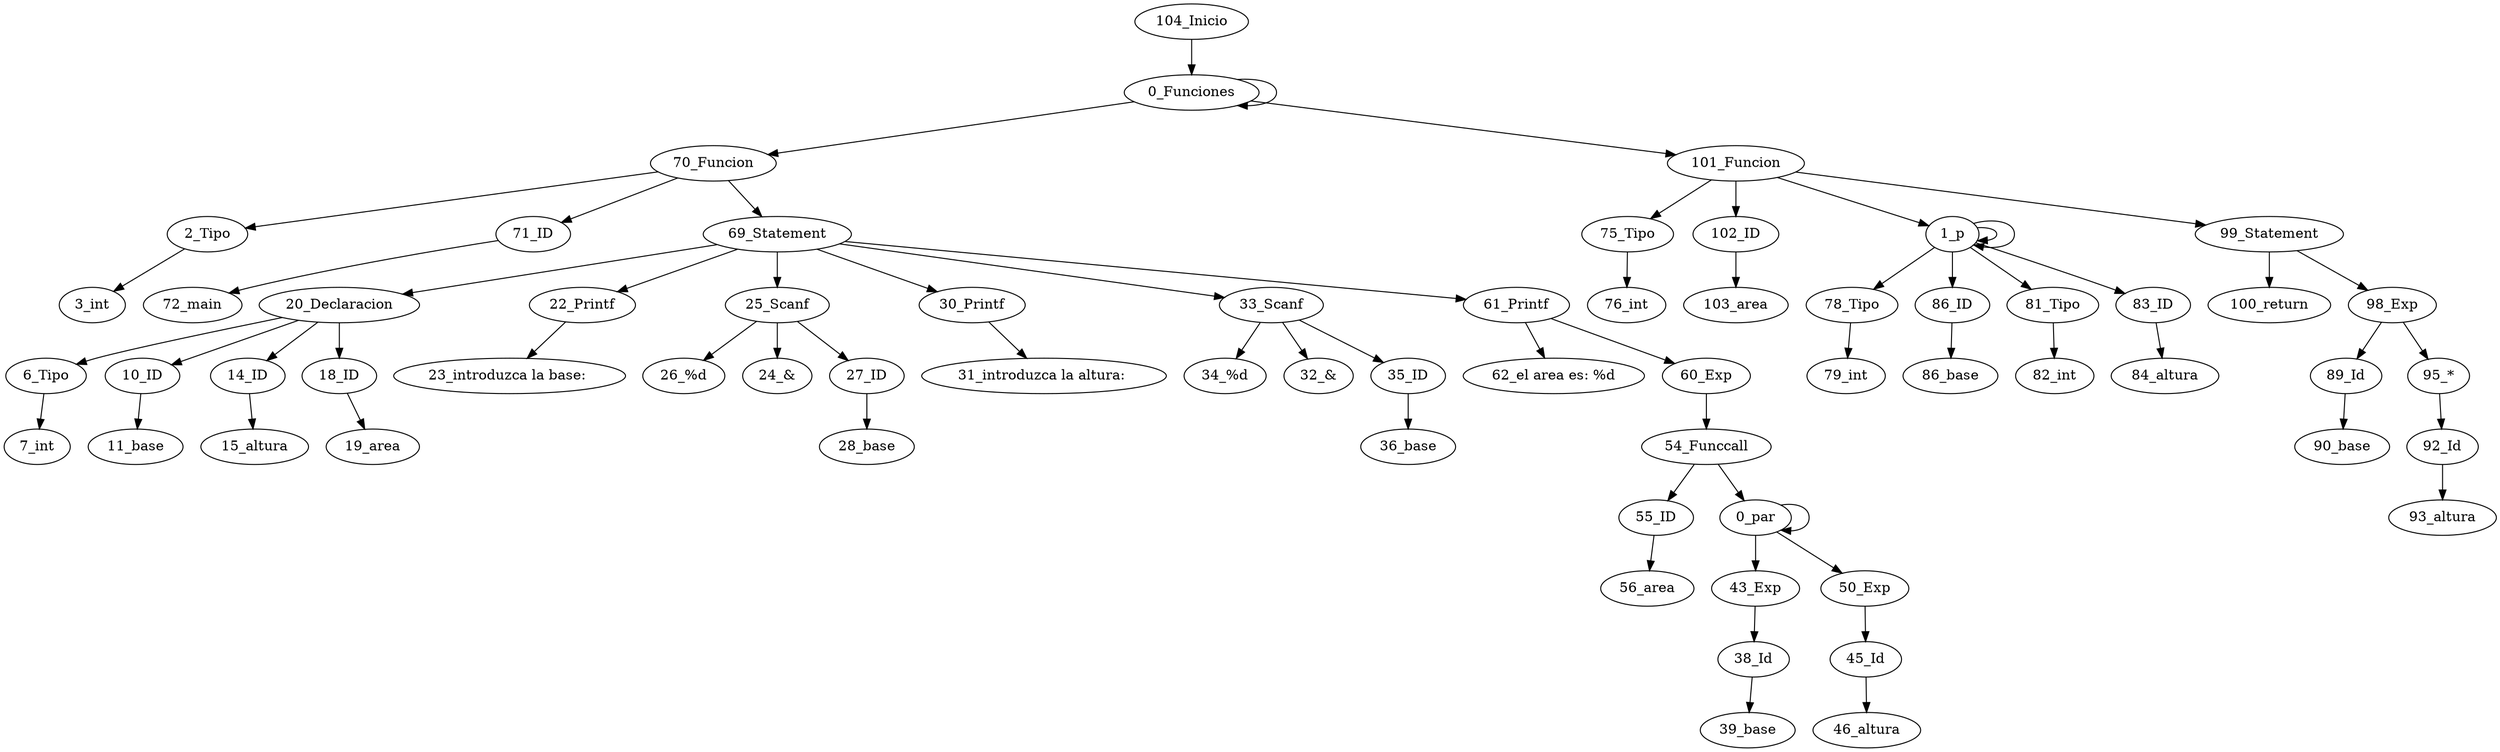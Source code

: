 digraph {
"104_Inicio" -> "0_Funciones";
"0_Funciones" -> "0_Funciones";
"0_Funciones" -> "70_Funcion";
"70_Funcion" -> "2_Tipo";
"2_Tipo" -> "3_int";
"70_Funcion" -> "71_ID";
"71_ID" -> "72_main";
"70_Funcion" -> "69_Statement";
"69_Statement" -> "20_Declaracion";
"20_Declaracion" -> "6_Tipo";
"6_Tipo" -> "7_int";
"20_Declaracion" -> "10_ID";
"10_ID" -> "11_base";
"20_Declaracion" -> "14_ID";
"14_ID" -> "15_altura";
"20_Declaracion" -> "18_ID";
"18_ID" -> "19_area";
"69_Statement" -> "22_Printf";
"22_Printf" -> "23_introduzca la base: ";
"69_Statement" -> "25_Scanf";
"25_Scanf" -> "26_%d";
"25_Scanf" -> "24_&";
"25_Scanf" -> "27_ID";
"27_ID" -> "28_base";
"69_Statement" -> "30_Printf";
"30_Printf" -> "31_introduzca la altura: ";
"69_Statement" -> "33_Scanf";
"33_Scanf" -> "34_%d";
"33_Scanf" -> "32_&";
"33_Scanf" -> "35_ID";
"35_ID" -> "36_base";
"69_Statement" -> "61_Printf";
"61_Printf" -> "62_el area es: %d";
"61_Printf" -> "60_Exp";
"60_Exp" -> "54_Funccall";
"54_Funccall" -> "55_ID";
"55_ID" -> "56_area";
"54_Funccall" -> "0_par";
"0_par" -> "43_Exp";
"43_Exp" -> "38_Id";
"38_Id" -> "39_base";
"0_par" -> "0_par";
"0_par" -> "50_Exp";
"50_Exp" -> "45_Id";
"45_Id" -> "46_altura";
"0_Funciones" -> "101_Funcion";
"101_Funcion" -> "75_Tipo";
"75_Tipo" -> "76_int";
"101_Funcion" -> "102_ID";
"102_ID" -> "103_area";
"101_Funcion" -> "1_p";
"1_p" -> "78_Tipo";
"78_Tipo" -> "79_int";
"1_p" -> "1_p";
"1_p" -> "86_ID";
"86_ID" -> "86_base";
"1_p" -> "1_p";
"1_p" -> "81_Tipo";
"81_Tipo" -> "82_int";
"1_p" -> "83_ID";
"83_ID" -> "84_altura";
"101_Funcion" -> "99_Statement";
"99_Statement" -> "100_return";
"99_Statement" -> "98_Exp";
"98_Exp" -> "89_Id";
"89_Id" -> "90_base";
"98_Exp" -> "95_*";
"95_*" -> "92_Id";
"92_Id" -> "93_altura";
}